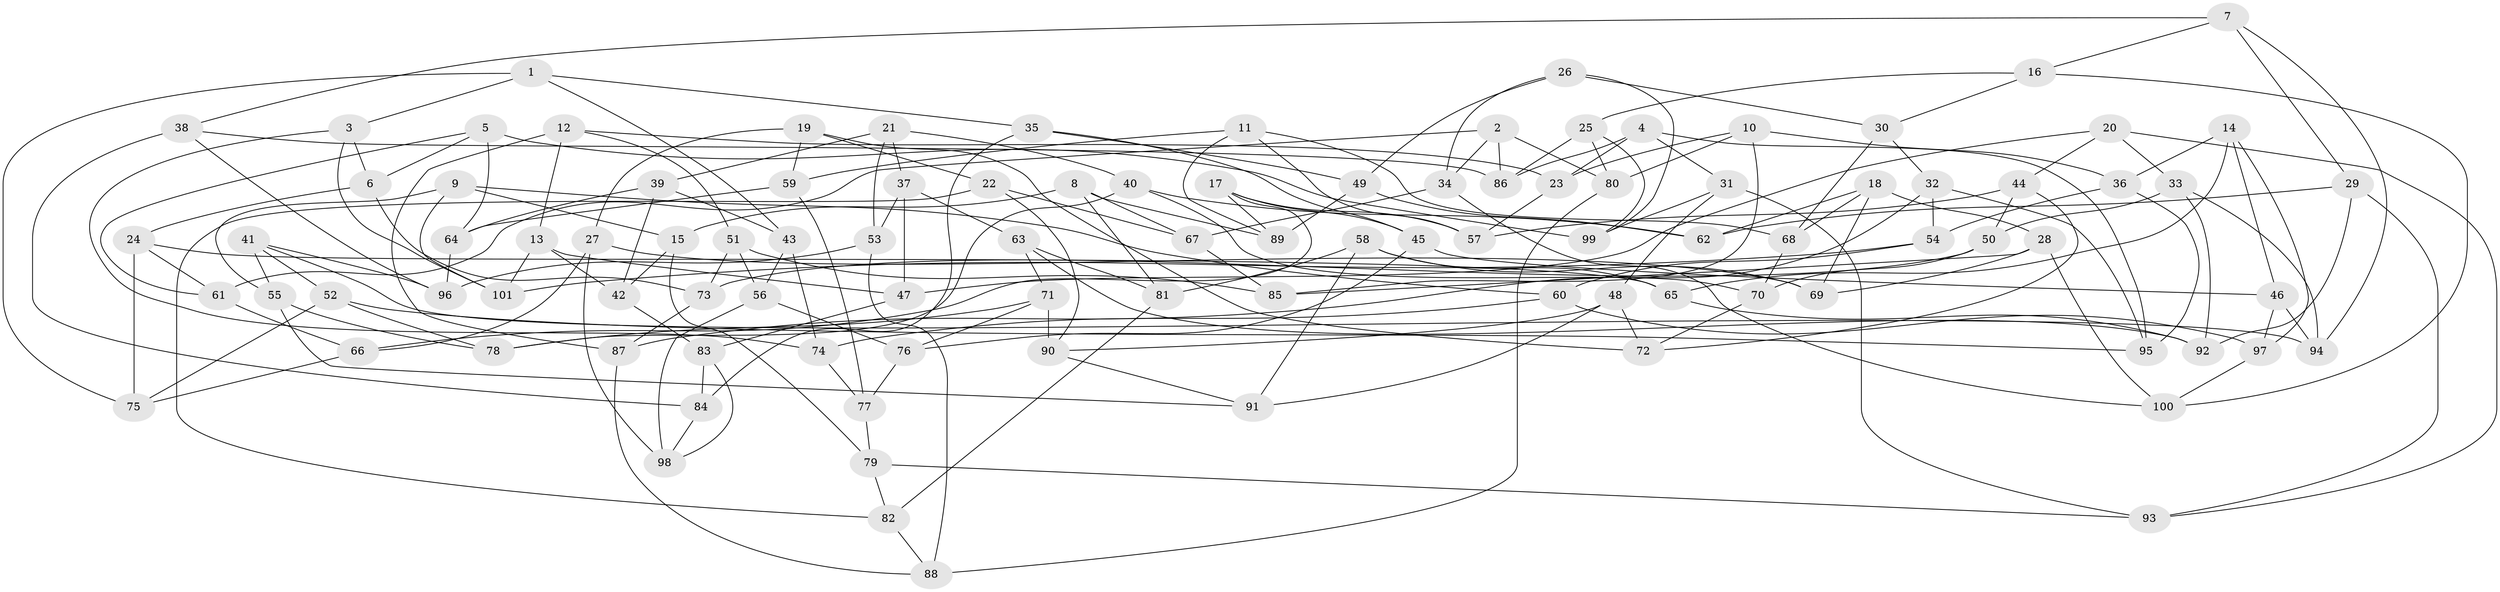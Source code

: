 // coarse degree distribution, {4: 0.3709677419354839, 6: 0.532258064516129, 5: 0.0967741935483871}
// Generated by graph-tools (version 1.1) at 2025/24/03/03/25 07:24:30]
// undirected, 101 vertices, 202 edges
graph export_dot {
graph [start="1"]
  node [color=gray90,style=filled];
  1;
  2;
  3;
  4;
  5;
  6;
  7;
  8;
  9;
  10;
  11;
  12;
  13;
  14;
  15;
  16;
  17;
  18;
  19;
  20;
  21;
  22;
  23;
  24;
  25;
  26;
  27;
  28;
  29;
  30;
  31;
  32;
  33;
  34;
  35;
  36;
  37;
  38;
  39;
  40;
  41;
  42;
  43;
  44;
  45;
  46;
  47;
  48;
  49;
  50;
  51;
  52;
  53;
  54;
  55;
  56;
  57;
  58;
  59;
  60;
  61;
  62;
  63;
  64;
  65;
  66;
  67;
  68;
  69;
  70;
  71;
  72;
  73;
  74;
  75;
  76;
  77;
  78;
  79;
  80;
  81;
  82;
  83;
  84;
  85;
  86;
  87;
  88;
  89;
  90;
  91;
  92;
  93;
  94;
  95;
  96;
  97;
  98;
  99;
  100;
  101;
  1 -- 43;
  1 -- 75;
  1 -- 3;
  1 -- 35;
  2 -- 80;
  2 -- 86;
  2 -- 34;
  2 -- 61;
  3 -- 101;
  3 -- 74;
  3 -- 6;
  4 -- 23;
  4 -- 31;
  4 -- 86;
  4 -- 95;
  5 -- 99;
  5 -- 61;
  5 -- 64;
  5 -- 6;
  6 -- 24;
  6 -- 73;
  7 -- 29;
  7 -- 94;
  7 -- 16;
  7 -- 38;
  8 -- 89;
  8 -- 67;
  8 -- 81;
  8 -- 15;
  9 -- 101;
  9 -- 55;
  9 -- 60;
  9 -- 15;
  10 -- 36;
  10 -- 80;
  10 -- 85;
  10 -- 23;
  11 -- 57;
  11 -- 59;
  11 -- 89;
  11 -- 68;
  12 -- 23;
  12 -- 13;
  12 -- 51;
  12 -- 87;
  13 -- 42;
  13 -- 47;
  13 -- 101;
  14 -- 65;
  14 -- 46;
  14 -- 97;
  14 -- 36;
  15 -- 42;
  15 -- 79;
  16 -- 100;
  16 -- 25;
  16 -- 30;
  17 -- 89;
  17 -- 45;
  17 -- 66;
  17 -- 57;
  18 -- 62;
  18 -- 68;
  18 -- 69;
  18 -- 28;
  19 -- 59;
  19 -- 72;
  19 -- 22;
  19 -- 27;
  20 -- 47;
  20 -- 93;
  20 -- 44;
  20 -- 33;
  21 -- 53;
  21 -- 40;
  21 -- 39;
  21 -- 37;
  22 -- 67;
  22 -- 82;
  22 -- 90;
  23 -- 57;
  24 -- 75;
  24 -- 65;
  24 -- 61;
  25 -- 86;
  25 -- 80;
  25 -- 99;
  26 -- 30;
  26 -- 34;
  26 -- 99;
  26 -- 49;
  27 -- 98;
  27 -- 66;
  27 -- 69;
  28 -- 100;
  28 -- 69;
  28 -- 85;
  29 -- 92;
  29 -- 93;
  29 -- 62;
  30 -- 68;
  30 -- 32;
  31 -- 93;
  31 -- 99;
  31 -- 48;
  32 -- 87;
  32 -- 95;
  32 -- 54;
  33 -- 94;
  33 -- 50;
  33 -- 92;
  34 -- 67;
  34 -- 100;
  35 -- 49;
  35 -- 84;
  35 -- 45;
  36 -- 54;
  36 -- 95;
  37 -- 53;
  37 -- 47;
  37 -- 63;
  38 -- 96;
  38 -- 84;
  38 -- 86;
  39 -- 64;
  39 -- 43;
  39 -- 42;
  40 -- 78;
  40 -- 70;
  40 -- 62;
  41 -- 55;
  41 -- 94;
  41 -- 96;
  41 -- 52;
  42 -- 83;
  43 -- 74;
  43 -- 56;
  44 -- 57;
  44 -- 72;
  44 -- 50;
  45 -- 76;
  45 -- 46;
  46 -- 94;
  46 -- 97;
  47 -- 83;
  48 -- 91;
  48 -- 90;
  48 -- 72;
  49 -- 62;
  49 -- 89;
  50 -- 73;
  50 -- 70;
  51 -- 73;
  51 -- 56;
  51 -- 85;
  52 -- 78;
  52 -- 95;
  52 -- 75;
  53 -- 88;
  53 -- 96;
  54 -- 101;
  54 -- 60;
  55 -- 91;
  55 -- 78;
  56 -- 76;
  56 -- 98;
  58 -- 69;
  58 -- 65;
  58 -- 91;
  58 -- 81;
  59 -- 64;
  59 -- 77;
  60 -- 74;
  60 -- 97;
  61 -- 66;
  63 -- 81;
  63 -- 71;
  63 -- 92;
  64 -- 96;
  65 -- 92;
  66 -- 75;
  67 -- 85;
  68 -- 70;
  70 -- 72;
  71 -- 90;
  71 -- 76;
  71 -- 78;
  73 -- 87;
  74 -- 77;
  76 -- 77;
  77 -- 79;
  79 -- 82;
  79 -- 93;
  80 -- 88;
  81 -- 82;
  82 -- 88;
  83 -- 98;
  83 -- 84;
  84 -- 98;
  87 -- 88;
  90 -- 91;
  97 -- 100;
}
